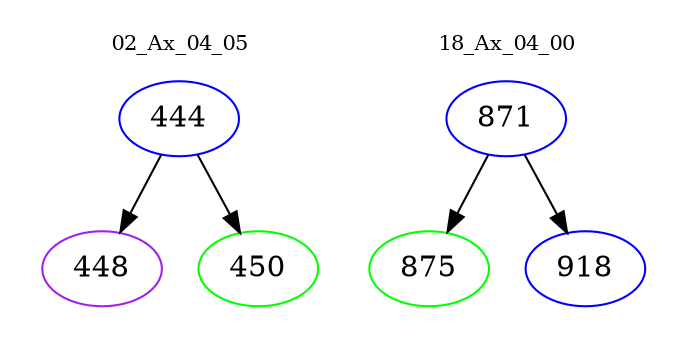 digraph{
subgraph cluster_0 {
color = white
label = "02_Ax_04_05";
fontsize=10;
T0_444 [label="444", color="blue"]
T0_444 -> T0_448 [color="black"]
T0_448 [label="448", color="purple"]
T0_444 -> T0_450 [color="black"]
T0_450 [label="450", color="green"]
}
subgraph cluster_1 {
color = white
label = "18_Ax_04_00";
fontsize=10;
T1_871 [label="871", color="blue"]
T1_871 -> T1_875 [color="black"]
T1_875 [label="875", color="green"]
T1_871 -> T1_918 [color="black"]
T1_918 [label="918", color="blue"]
}
}
